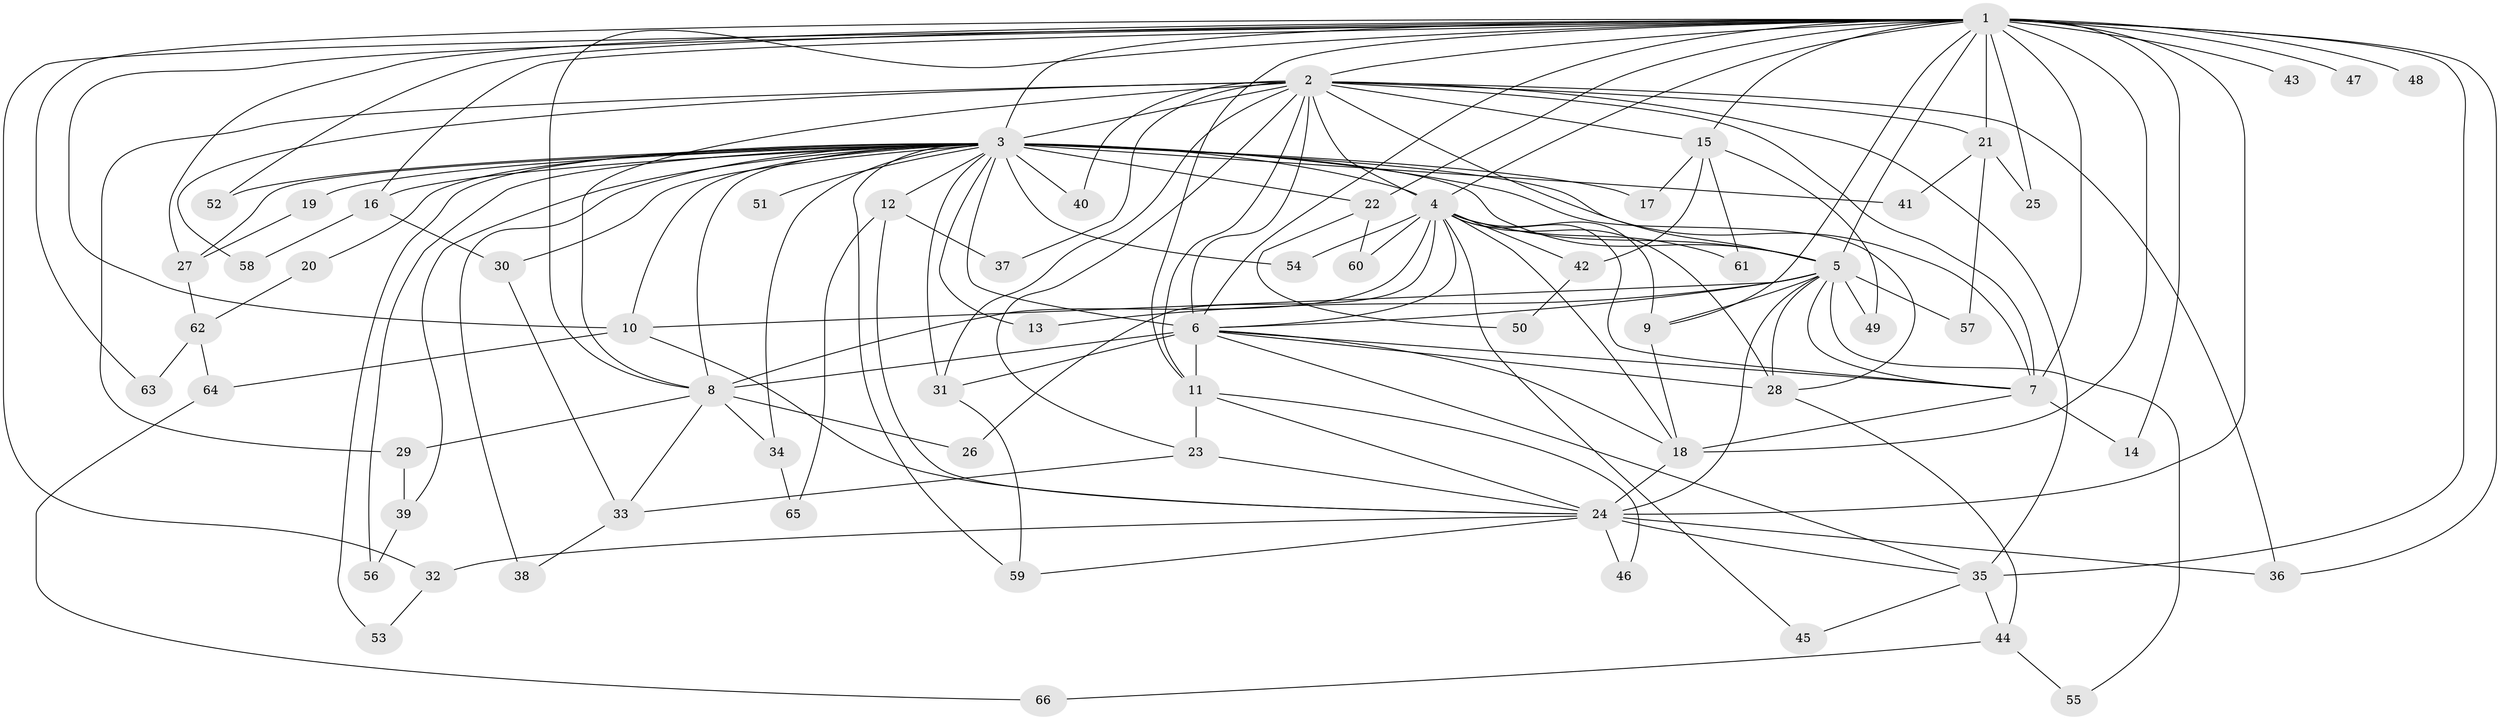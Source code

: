 // original degree distribution, {26: 0.015267175572519083, 24: 0.007633587786259542, 23: 0.007633587786259542, 27: 0.015267175572519083, 22: 0.007633587786259542, 14: 0.007633587786259542, 20: 0.007633587786259542, 32: 0.007633587786259542, 2: 0.549618320610687, 5: 0.061068702290076333, 7: 0.007633587786259542, 3: 0.183206106870229, 8: 0.007633587786259542, 6: 0.007633587786259542, 4: 0.10687022900763359}
// Generated by graph-tools (version 1.1) at 2025/35/03/09/25 02:35:05]
// undirected, 66 vertices, 155 edges
graph export_dot {
graph [start="1"]
  node [color=gray90,style=filled];
  1;
  2;
  3;
  4;
  5;
  6;
  7;
  8;
  9;
  10;
  11;
  12;
  13;
  14;
  15;
  16;
  17;
  18;
  19;
  20;
  21;
  22;
  23;
  24;
  25;
  26;
  27;
  28;
  29;
  30;
  31;
  32;
  33;
  34;
  35;
  36;
  37;
  38;
  39;
  40;
  41;
  42;
  43;
  44;
  45;
  46;
  47;
  48;
  49;
  50;
  51;
  52;
  53;
  54;
  55;
  56;
  57;
  58;
  59;
  60;
  61;
  62;
  63;
  64;
  65;
  66;
  1 -- 2 [weight=4.0];
  1 -- 3 [weight=7.0];
  1 -- 4 [weight=3.0];
  1 -- 5 [weight=3.0];
  1 -- 6 [weight=4.0];
  1 -- 7 [weight=16.0];
  1 -- 8 [weight=5.0];
  1 -- 9 [weight=3.0];
  1 -- 10 [weight=4.0];
  1 -- 11 [weight=1.0];
  1 -- 14 [weight=2.0];
  1 -- 15 [weight=1.0];
  1 -- 16 [weight=1.0];
  1 -- 18 [weight=1.0];
  1 -- 21 [weight=1.0];
  1 -- 22 [weight=1.0];
  1 -- 24 [weight=13.0];
  1 -- 25 [weight=1.0];
  1 -- 27 [weight=1.0];
  1 -- 32 [weight=1.0];
  1 -- 35 [weight=1.0];
  1 -- 36 [weight=1.0];
  1 -- 43 [weight=2.0];
  1 -- 47 [weight=2.0];
  1 -- 48 [weight=2.0];
  1 -- 52 [weight=1.0];
  1 -- 63 [weight=1.0];
  2 -- 3 [weight=4.0];
  2 -- 4 [weight=3.0];
  2 -- 5 [weight=3.0];
  2 -- 6 [weight=3.0];
  2 -- 7 [weight=2.0];
  2 -- 8 [weight=3.0];
  2 -- 11 [weight=1.0];
  2 -- 15 [weight=1.0];
  2 -- 21 [weight=1.0];
  2 -- 23 [weight=1.0];
  2 -- 29 [weight=1.0];
  2 -- 31 [weight=1.0];
  2 -- 35 [weight=1.0];
  2 -- 36 [weight=2.0];
  2 -- 37 [weight=1.0];
  2 -- 40 [weight=1.0];
  2 -- 58 [weight=1.0];
  3 -- 4 [weight=2.0];
  3 -- 5 [weight=2.0];
  3 -- 6 [weight=2.0];
  3 -- 7 [weight=2.0];
  3 -- 8 [weight=2.0];
  3 -- 10 [weight=2.0];
  3 -- 12 [weight=2.0];
  3 -- 13 [weight=1.0];
  3 -- 16 [weight=1.0];
  3 -- 17 [weight=1.0];
  3 -- 19 [weight=1.0];
  3 -- 20 [weight=1.0];
  3 -- 22 [weight=1.0];
  3 -- 27 [weight=1.0];
  3 -- 28 [weight=1.0];
  3 -- 30 [weight=1.0];
  3 -- 31 [weight=1.0];
  3 -- 34 [weight=1.0];
  3 -- 38 [weight=1.0];
  3 -- 39 [weight=1.0];
  3 -- 40 [weight=1.0];
  3 -- 41 [weight=1.0];
  3 -- 51 [weight=2.0];
  3 -- 52 [weight=1.0];
  3 -- 53 [weight=1.0];
  3 -- 54 [weight=1.0];
  3 -- 56 [weight=1.0];
  3 -- 59 [weight=1.0];
  4 -- 5 [weight=1.0];
  4 -- 6 [weight=1.0];
  4 -- 7 [weight=2.0];
  4 -- 8 [weight=2.0];
  4 -- 9 [weight=1.0];
  4 -- 18 [weight=1.0];
  4 -- 26 [weight=1.0];
  4 -- 28 [weight=1.0];
  4 -- 42 [weight=1.0];
  4 -- 45 [weight=1.0];
  4 -- 54 [weight=1.0];
  4 -- 60 [weight=1.0];
  4 -- 61 [weight=1.0];
  5 -- 6 [weight=1.0];
  5 -- 7 [weight=2.0];
  5 -- 9 [weight=1.0];
  5 -- 10 [weight=1.0];
  5 -- 13 [weight=1.0];
  5 -- 24 [weight=1.0];
  5 -- 28 [weight=1.0];
  5 -- 49 [weight=1.0];
  5 -- 55 [weight=1.0];
  5 -- 57 [weight=1.0];
  6 -- 7 [weight=1.0];
  6 -- 8 [weight=15.0];
  6 -- 11 [weight=1.0];
  6 -- 18 [weight=1.0];
  6 -- 28 [weight=1.0];
  6 -- 31 [weight=1.0];
  6 -- 35 [weight=1.0];
  7 -- 14 [weight=1.0];
  7 -- 18 [weight=1.0];
  8 -- 26 [weight=1.0];
  8 -- 29 [weight=1.0];
  8 -- 33 [weight=1.0];
  8 -- 34 [weight=1.0];
  9 -- 18 [weight=1.0];
  10 -- 24 [weight=1.0];
  10 -- 64 [weight=1.0];
  11 -- 23 [weight=2.0];
  11 -- 24 [weight=2.0];
  11 -- 46 [weight=1.0];
  12 -- 24 [weight=1.0];
  12 -- 37 [weight=1.0];
  12 -- 65 [weight=1.0];
  15 -- 17 [weight=1.0];
  15 -- 42 [weight=1.0];
  15 -- 49 [weight=1.0];
  15 -- 61 [weight=1.0];
  16 -- 30 [weight=1.0];
  16 -- 58 [weight=1.0];
  18 -- 24 [weight=1.0];
  19 -- 27 [weight=1.0];
  20 -- 62 [weight=1.0];
  21 -- 25 [weight=1.0];
  21 -- 41 [weight=1.0];
  21 -- 57 [weight=1.0];
  22 -- 50 [weight=1.0];
  22 -- 60 [weight=1.0];
  23 -- 24 [weight=1.0];
  23 -- 33 [weight=1.0];
  24 -- 32 [weight=1.0];
  24 -- 35 [weight=1.0];
  24 -- 36 [weight=1.0];
  24 -- 46 [weight=1.0];
  24 -- 59 [weight=1.0];
  27 -- 62 [weight=1.0];
  28 -- 44 [weight=1.0];
  29 -- 39 [weight=1.0];
  30 -- 33 [weight=1.0];
  31 -- 59 [weight=1.0];
  32 -- 53 [weight=1.0];
  33 -- 38 [weight=1.0];
  34 -- 65 [weight=1.0];
  35 -- 44 [weight=1.0];
  35 -- 45 [weight=1.0];
  39 -- 56 [weight=1.0];
  42 -- 50 [weight=1.0];
  44 -- 55 [weight=1.0];
  44 -- 66 [weight=1.0];
  62 -- 63 [weight=1.0];
  62 -- 64 [weight=1.0];
  64 -- 66 [weight=1.0];
}
